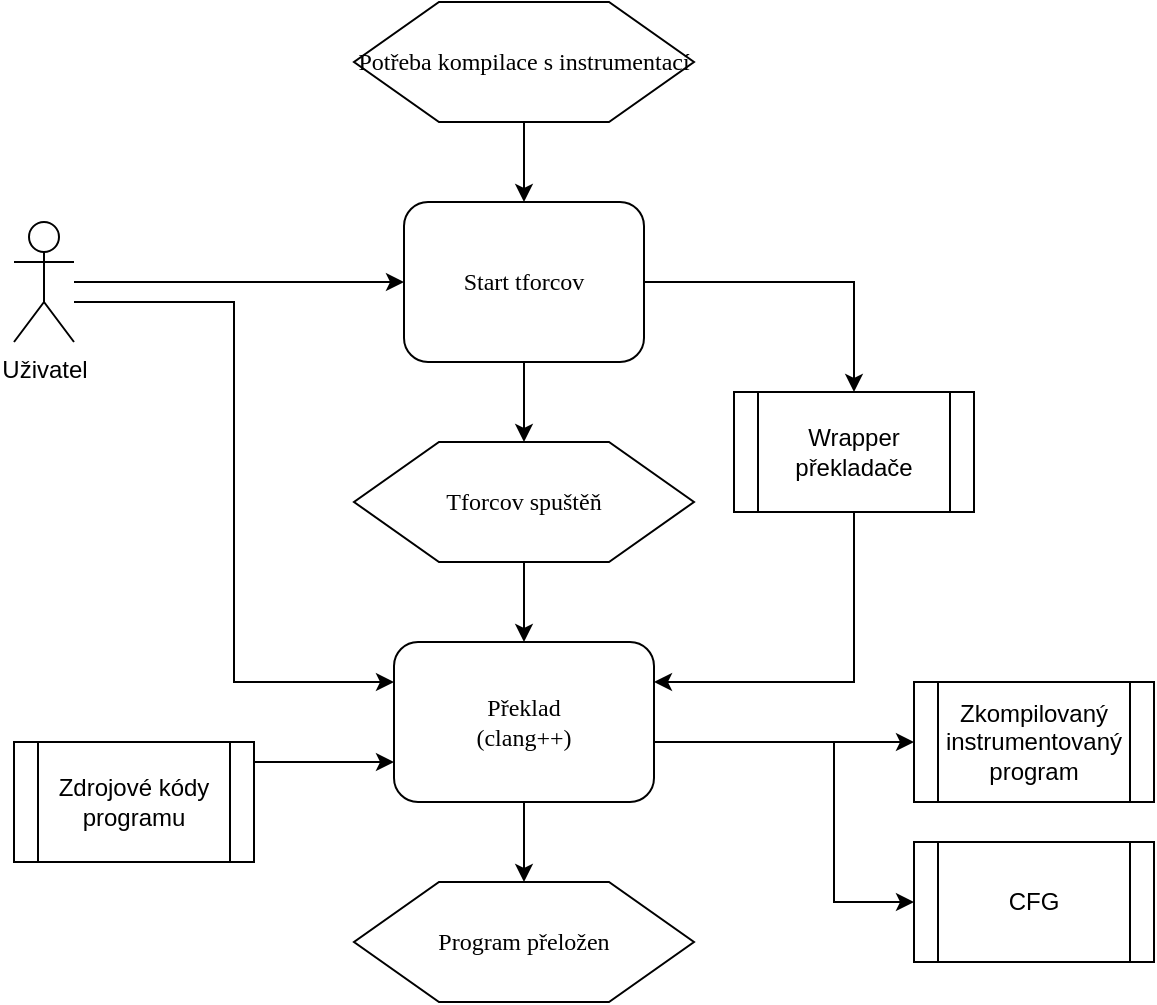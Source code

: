 <mxfile version="17.5.0" type="github">
  <diagram name="Page-1" id="8ce9d11a-91a2-4d17-14d8-a56ed91bf033">
    <mxGraphModel dx="1422" dy="762" grid="1" gridSize="10" guides="1" tooltips="1" connect="1" arrows="1" fold="1" page="1" pageScale="1" pageWidth="1100" pageHeight="850" background="none" math="0" shadow="0">
      <root>
        <mxCell id="0" />
        <mxCell id="1" parent="0" />
        <mxCell id="318fzTL56NjNgk1-DEGz-19" style="edgeStyle=orthogonalEdgeStyle;rounded=0;orthogonalLoop=1;jettySize=auto;html=1;" parent="1" source="318fzTL56NjNgk1-DEGz-1" target="318fzTL56NjNgk1-DEGz-16" edge="1">
          <mxGeometry relative="1" as="geometry">
            <mxPoint x="750" y="590" as="targetPoint" />
            <Array as="points">
              <mxPoint x="720" y="580" />
              <mxPoint x="720" y="580" />
            </Array>
          </mxGeometry>
        </mxCell>
        <mxCell id="318fzTL56NjNgk1-DEGz-1" value="Zdrojové kódy programu" style="shape=process;whiteSpace=wrap;html=1;backgroundOutline=1;" parent="1" vertex="1">
          <mxGeometry x="580" y="570" width="120" height="60" as="geometry" />
        </mxCell>
        <mxCell id="318fzTL56NjNgk1-DEGz-20" style="edgeStyle=orthogonalEdgeStyle;rounded=0;orthogonalLoop=1;jettySize=auto;html=1;" parent="1" source="318fzTL56NjNgk1-DEGz-3" target="318fzTL56NjNgk1-DEGz-15" edge="1">
          <mxGeometry relative="1" as="geometry" />
        </mxCell>
        <mxCell id="318fzTL56NjNgk1-DEGz-31" style="edgeStyle=orthogonalEdgeStyle;rounded=0;orthogonalLoop=1;jettySize=auto;html=1;" parent="1" source="318fzTL56NjNgk1-DEGz-3" target="318fzTL56NjNgk1-DEGz-16" edge="1">
          <mxGeometry relative="1" as="geometry">
            <Array as="points">
              <mxPoint x="690" y="350" />
              <mxPoint x="690" y="540" />
            </Array>
          </mxGeometry>
        </mxCell>
        <mxCell id="318fzTL56NjNgk1-DEGz-3" value="Uživatel" style="shape=umlActor;verticalLabelPosition=bottom;verticalAlign=top;html=1;outlineConnect=0;" parent="1" vertex="1">
          <mxGeometry x="580" y="310" width="30" height="60" as="geometry" />
        </mxCell>
        <mxCell id="318fzTL56NjNgk1-DEGz-24" style="edgeStyle=orthogonalEdgeStyle;rounded=0;orthogonalLoop=1;jettySize=auto;html=1;" parent="1" source="318fzTL56NjNgk1-DEGz-14" target="318fzTL56NjNgk1-DEGz-15" edge="1">
          <mxGeometry relative="1" as="geometry" />
        </mxCell>
        <mxCell id="318fzTL56NjNgk1-DEGz-14" value="Potřeba kompilace s instrumentací" style="shape=hexagon;perimeter=hexagonPerimeter;whiteSpace=wrap;html=1;rounded=0;shadow=0;labelBackgroundColor=none;strokeWidth=1;fontFamily=Verdana;fontSize=12;align=center;" parent="1" vertex="1">
          <mxGeometry x="750" y="200" width="170" height="60" as="geometry" />
        </mxCell>
        <mxCell id="318fzTL56NjNgk1-DEGz-27" style="edgeStyle=orthogonalEdgeStyle;rounded=0;orthogonalLoop=1;jettySize=auto;html=1;" parent="1" source="318fzTL56NjNgk1-DEGz-15" target="318fzTL56NjNgk1-DEGz-26" edge="1">
          <mxGeometry relative="1" as="geometry" />
        </mxCell>
        <mxCell id="318fzTL56NjNgk1-DEGz-30" style="edgeStyle=orthogonalEdgeStyle;rounded=0;orthogonalLoop=1;jettySize=auto;html=1;" parent="1" source="318fzTL56NjNgk1-DEGz-15" target="318fzTL56NjNgk1-DEGz-25" edge="1">
          <mxGeometry relative="1" as="geometry" />
        </mxCell>
        <mxCell id="318fzTL56NjNgk1-DEGz-15" value="Start tforcov" style="rounded=1;whiteSpace=wrap;html=1;shadow=0;labelBackgroundColor=none;strokeWidth=1;fontFamily=Verdana;fontSize=12;align=center;" parent="1" vertex="1">
          <mxGeometry x="775" y="300" width="120" height="80" as="geometry" />
        </mxCell>
        <mxCell id="318fzTL56NjNgk1-DEGz-28" style="edgeStyle=orthogonalEdgeStyle;rounded=0;orthogonalLoop=1;jettySize=auto;html=1;" parent="1" source="318fzTL56NjNgk1-DEGz-16" target="318fzTL56NjNgk1-DEGz-21" edge="1">
          <mxGeometry relative="1" as="geometry">
            <Array as="points">
              <mxPoint x="970" y="570" />
              <mxPoint x="970" y="570" />
            </Array>
          </mxGeometry>
        </mxCell>
        <mxCell id="wex1mb7kt1AqzaQvMvRQ-2" style="edgeStyle=orthogonalEdgeStyle;rounded=0;orthogonalLoop=1;jettySize=auto;html=1;" edge="1" parent="1" source="318fzTL56NjNgk1-DEGz-16" target="wex1mb7kt1AqzaQvMvRQ-1">
          <mxGeometry relative="1" as="geometry">
            <Array as="points">
              <mxPoint x="990" y="570" />
              <mxPoint x="990" y="650" />
            </Array>
          </mxGeometry>
        </mxCell>
        <mxCell id="wex1mb7kt1AqzaQvMvRQ-4" style="edgeStyle=orthogonalEdgeStyle;rounded=0;orthogonalLoop=1;jettySize=auto;html=1;" edge="1" parent="1" source="318fzTL56NjNgk1-DEGz-16" target="wex1mb7kt1AqzaQvMvRQ-3">
          <mxGeometry relative="1" as="geometry" />
        </mxCell>
        <mxCell id="318fzTL56NjNgk1-DEGz-16" value="Překlad&lt;br&gt;(clang++)" style="rounded=1;whiteSpace=wrap;html=1;shadow=0;labelBackgroundColor=none;strokeWidth=1;fontFamily=Verdana;fontSize=12;align=center;" parent="1" vertex="1">
          <mxGeometry x="770" y="520" width="130" height="80" as="geometry" />
        </mxCell>
        <mxCell id="318fzTL56NjNgk1-DEGz-21" value="Zkompilovaný instrumentovaný program" style="shape=process;whiteSpace=wrap;html=1;backgroundOutline=1;" parent="1" vertex="1">
          <mxGeometry x="1030" y="540" width="120" height="60" as="geometry" />
        </mxCell>
        <mxCell id="318fzTL56NjNgk1-DEGz-29" style="edgeStyle=orthogonalEdgeStyle;rounded=0;orthogonalLoop=1;jettySize=auto;html=1;" parent="1" source="318fzTL56NjNgk1-DEGz-25" target="318fzTL56NjNgk1-DEGz-16" edge="1">
          <mxGeometry relative="1" as="geometry" />
        </mxCell>
        <mxCell id="318fzTL56NjNgk1-DEGz-25" value="Tforcov spuštěň" style="shape=hexagon;perimeter=hexagonPerimeter;whiteSpace=wrap;html=1;rounded=0;shadow=0;labelBackgroundColor=none;strokeWidth=1;fontFamily=Verdana;fontSize=12;align=center;" parent="1" vertex="1">
          <mxGeometry x="750" y="420" width="170" height="60" as="geometry" />
        </mxCell>
        <mxCell id="318fzTL56NjNgk1-DEGz-32" style="edgeStyle=orthogonalEdgeStyle;rounded=0;orthogonalLoop=1;jettySize=auto;html=1;" parent="1" source="318fzTL56NjNgk1-DEGz-26" target="318fzTL56NjNgk1-DEGz-16" edge="1">
          <mxGeometry relative="1" as="geometry">
            <Array as="points">
              <mxPoint x="1000" y="540" />
            </Array>
          </mxGeometry>
        </mxCell>
        <mxCell id="318fzTL56NjNgk1-DEGz-26" value="Wrapper překladače" style="shape=process;whiteSpace=wrap;html=1;backgroundOutline=1;" parent="1" vertex="1">
          <mxGeometry x="940" y="395" width="120" height="60" as="geometry" />
        </mxCell>
        <mxCell id="wex1mb7kt1AqzaQvMvRQ-1" value="CFG" style="shape=process;whiteSpace=wrap;html=1;backgroundOutline=1;" vertex="1" parent="1">
          <mxGeometry x="1030" y="620" width="120" height="60" as="geometry" />
        </mxCell>
        <mxCell id="wex1mb7kt1AqzaQvMvRQ-3" value="Program přeložen" style="shape=hexagon;perimeter=hexagonPerimeter;whiteSpace=wrap;html=1;rounded=0;shadow=0;labelBackgroundColor=none;strokeWidth=1;fontFamily=Verdana;fontSize=12;align=center;" vertex="1" parent="1">
          <mxGeometry x="750" y="640" width="170" height="60" as="geometry" />
        </mxCell>
      </root>
    </mxGraphModel>
  </diagram>
</mxfile>
